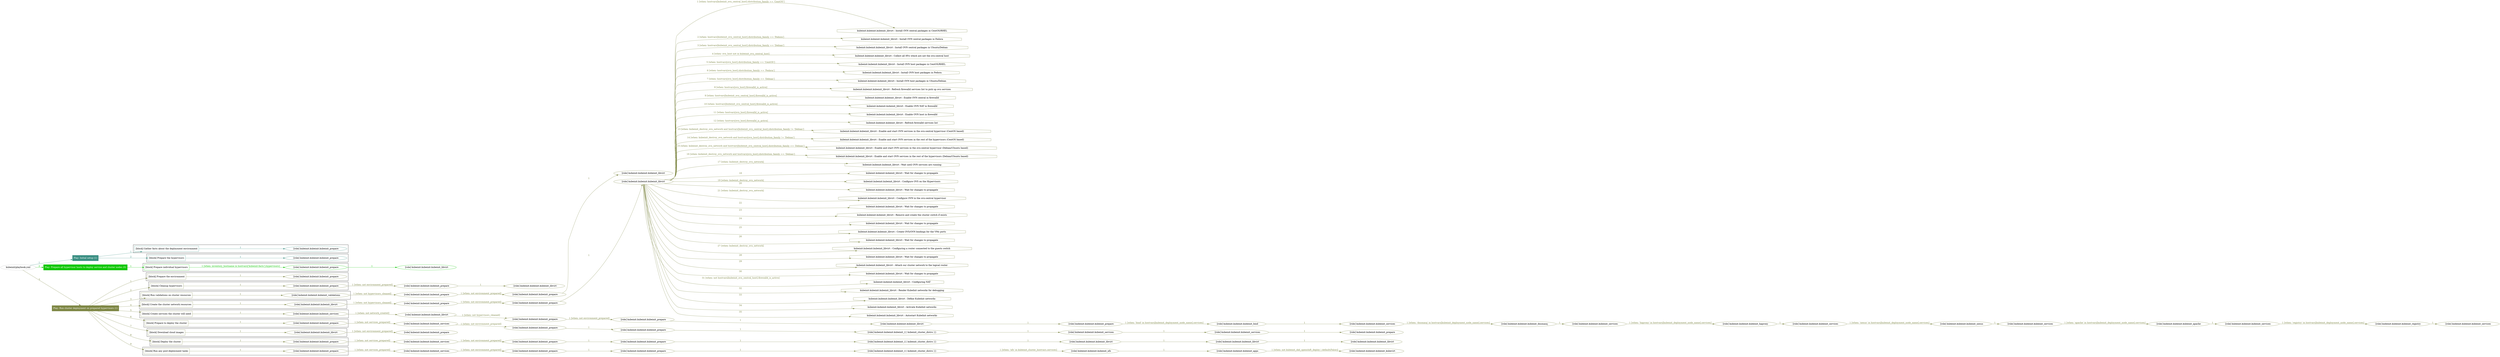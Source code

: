 digraph {
	graph [concentrate=true ordering=in rankdir=LR ratio=fill]
	edge [esep=5 sep=10]
	"kubeinit/playbook.yml" [id=root_node style=dotted]
	play_b4e2cedc [label="Play: Initial setup (1)" color="#3c9084" fontcolor="#ffffff" id=play_b4e2cedc shape=box style=filled tooltip=localhost]
	"kubeinit/playbook.yml" -> play_b4e2cedc [label="1 " color="#3c9084" fontcolor="#3c9084" id=edge_036d67b1 labeltooltip="1 " tooltip="1 "]
	subgraph "kubeinit.kubeinit.kubeinit_prepare" {
		role_74ed6d18 [label="[role] kubeinit.kubeinit.kubeinit_prepare" color="#3c9084" id=role_74ed6d18 tooltip="kubeinit.kubeinit.kubeinit_prepare"]
	}
	subgraph "kubeinit.kubeinit.kubeinit_prepare" {
		role_3f2c48de [label="[role] kubeinit.kubeinit.kubeinit_prepare" color="#3c9084" id=role_3f2c48de tooltip="kubeinit.kubeinit.kubeinit_prepare"]
	}
	subgraph "Play: Initial setup (1)" {
		play_b4e2cedc -> block_fd5198b2 [label=1 color="#3c9084" fontcolor="#3c9084" id=edge_41aea234 labeltooltip=1 tooltip=1]
		subgraph cluster_block_fd5198b2 {
			block_fd5198b2 [label="[block] Gather facts about the deployment environment" color="#3c9084" id=block_fd5198b2 labeltooltip="Gather facts about the deployment environment" shape=box tooltip="Gather facts about the deployment environment"]
			block_fd5198b2 -> role_74ed6d18 [label="1 " color="#3c9084" fontcolor="#3c9084" id=edge_43ccd799 labeltooltip="1 " tooltip="1 "]
		}
		play_b4e2cedc -> block_c9152dbb [label=2 color="#3c9084" fontcolor="#3c9084" id=edge_3328fc2a labeltooltip=2 tooltip=2]
		subgraph cluster_block_c9152dbb {
			block_c9152dbb [label="[block] Prepare the hypervisors" color="#3c9084" id=block_c9152dbb labeltooltip="Prepare the hypervisors" shape=box tooltip="Prepare the hypervisors"]
			block_c9152dbb -> role_3f2c48de [label="1 " color="#3c9084" fontcolor="#3c9084" id=edge_ea6c80eb labeltooltip="1 " tooltip="1 "]
		}
	}
	play_0bb0efda [label="Play: Prepare all hypervisor hosts to deploy service and cluster nodes (0)" color="#10c705" fontcolor="#ffffff" id=play_0bb0efda shape=box style=filled tooltip="Play: Prepare all hypervisor hosts to deploy service and cluster nodes (0)"]
	"kubeinit/playbook.yml" -> play_0bb0efda [label="2 " color="#10c705" fontcolor="#10c705" id=edge_15581ff7 labeltooltip="2 " tooltip="2 "]
	subgraph "kubeinit.kubeinit.kubeinit_libvirt" {
		role_9f628ab9 [label="[role] kubeinit.kubeinit.kubeinit_libvirt" color="#10c705" id=role_9f628ab9 tooltip="kubeinit.kubeinit.kubeinit_libvirt"]
	}
	subgraph "kubeinit.kubeinit.kubeinit_prepare" {
		role_69b29f57 [label="[role] kubeinit.kubeinit.kubeinit_prepare" color="#10c705" id=role_69b29f57 tooltip="kubeinit.kubeinit.kubeinit_prepare"]
		role_69b29f57 -> role_9f628ab9 [label="1 " color="#10c705" fontcolor="#10c705" id=edge_007cfc7b labeltooltip="1 " tooltip="1 "]
	}
	subgraph "Play: Prepare all hypervisor hosts to deploy service and cluster nodes (0)" {
		play_0bb0efda -> block_e77cb6b5 [label=1 color="#10c705" fontcolor="#10c705" id=edge_43a40543 labeltooltip=1 tooltip=1]
		subgraph cluster_block_e77cb6b5 {
			block_e77cb6b5 [label="[block] Prepare individual hypervisors" color="#10c705" id=block_e77cb6b5 labeltooltip="Prepare individual hypervisors" shape=box tooltip="Prepare individual hypervisors"]
			block_e77cb6b5 -> role_69b29f57 [label="1 [when: inventory_hostname in hostvars['kubeinit-facts'].hypervisors]" color="#10c705" fontcolor="#10c705" id=edge_3d041d72 labeltooltip="1 [when: inventory_hostname in hostvars['kubeinit-facts'].hypervisors]" tooltip="1 [when: inventory_hostname in hostvars['kubeinit-facts'].hypervisors]"]
		}
	}
	play_903294e7 [label="Play: Run cluster deployment on prepared hypervisors (1)" color="#7e8745" fontcolor="#ffffff" id=play_903294e7 shape=box style=filled tooltip=localhost]
	"kubeinit/playbook.yml" -> play_903294e7 [label="3 " color="#7e8745" fontcolor="#7e8745" id=edge_eeb10dbb labeltooltip="3 " tooltip="3 "]
	subgraph "kubeinit.kubeinit.kubeinit_prepare" {
		role_ea868ee5 [label="[role] kubeinit.kubeinit.kubeinit_prepare" color="#7e8745" id=role_ea868ee5 tooltip="kubeinit.kubeinit.kubeinit_prepare"]
	}
	subgraph "kubeinit.kubeinit.kubeinit_libvirt" {
		role_095f6707 [label="[role] kubeinit.kubeinit.kubeinit_libvirt" color="#7e8745" id=role_095f6707 tooltip="kubeinit.kubeinit.kubeinit_libvirt"]
	}
	subgraph "kubeinit.kubeinit.kubeinit_prepare" {
		role_efcb4531 [label="[role] kubeinit.kubeinit.kubeinit_prepare" color="#7e8745" id=role_efcb4531 tooltip="kubeinit.kubeinit.kubeinit_prepare"]
		role_efcb4531 -> role_095f6707 [label="1 " color="#7e8745" fontcolor="#7e8745" id=edge_5ece8a1c labeltooltip="1 " tooltip="1 "]
	}
	subgraph "kubeinit.kubeinit.kubeinit_prepare" {
		role_2a02ea07 [label="[role] kubeinit.kubeinit.kubeinit_prepare" color="#7e8745" id=role_2a02ea07 tooltip="kubeinit.kubeinit.kubeinit_prepare"]
		role_2a02ea07 -> role_efcb4531 [label="1 [when: not environment_prepared]" color="#7e8745" fontcolor="#7e8745" id=edge_6d549921 labeltooltip="1 [when: not environment_prepared]" tooltip="1 [when: not environment_prepared]"]
	}
	subgraph "kubeinit.kubeinit.kubeinit_libvirt" {
		role_4e07813b [label="[role] kubeinit.kubeinit.kubeinit_libvirt" color="#7e8745" id=role_4e07813b tooltip="kubeinit.kubeinit.kubeinit_libvirt"]
	}
	subgraph "kubeinit.kubeinit.kubeinit_prepare" {
		role_da968d66 [label="[role] kubeinit.kubeinit.kubeinit_prepare" color="#7e8745" id=role_da968d66 tooltip="kubeinit.kubeinit.kubeinit_prepare"]
		role_da968d66 -> role_4e07813b [label="1 " color="#7e8745" fontcolor="#7e8745" id=edge_22752c9c labeltooltip="1 " tooltip="1 "]
	}
	subgraph "kubeinit.kubeinit.kubeinit_prepare" {
		role_080c203d [label="[role] kubeinit.kubeinit.kubeinit_prepare" color="#7e8745" id=role_080c203d tooltip="kubeinit.kubeinit.kubeinit_prepare"]
		role_080c203d -> role_da968d66 [label="1 [when: not environment_prepared]" color="#7e8745" fontcolor="#7e8745" id=edge_0a072a30 labeltooltip="1 [when: not environment_prepared]" tooltip="1 [when: not environment_prepared]"]
	}
	subgraph "kubeinit.kubeinit.kubeinit_validations" {
		role_dec460fd [label="[role] kubeinit.kubeinit.kubeinit_validations" color="#7e8745" id=role_dec460fd tooltip="kubeinit.kubeinit.kubeinit_validations"]
		role_dec460fd -> role_080c203d [label="1 [when: not hypervisors_cleaned]" color="#7e8745" fontcolor="#7e8745" id=edge_55efb2f6 labeltooltip="1 [when: not hypervisors_cleaned]" tooltip="1 [when: not hypervisors_cleaned]"]
	}
	subgraph "kubeinit.kubeinit.kubeinit_libvirt" {
		role_cec1a556 [label="[role] kubeinit.kubeinit.kubeinit_libvirt" color="#7e8745" id=role_cec1a556 tooltip="kubeinit.kubeinit.kubeinit_libvirt"]
		task_db659333 [label="kubeinit.kubeinit.kubeinit_libvirt : Install OVN central packages in CentOS/RHEL" color="#7e8745" id=task_db659333 shape=octagon tooltip="kubeinit.kubeinit.kubeinit_libvirt : Install OVN central packages in CentOS/RHEL"]
		role_cec1a556 -> task_db659333 [label="1 [when: hostvars[kubeinit_ovn_central_host].distribution_family == 'CentOS']" color="#7e8745" fontcolor="#7e8745" id=edge_aadaa518 labeltooltip="1 [when: hostvars[kubeinit_ovn_central_host].distribution_family == 'CentOS']" tooltip="1 [when: hostvars[kubeinit_ovn_central_host].distribution_family == 'CentOS']"]
		task_bca64100 [label="kubeinit.kubeinit.kubeinit_libvirt : Install OVN central packages in Fedora" color="#7e8745" id=task_bca64100 shape=octagon tooltip="kubeinit.kubeinit.kubeinit_libvirt : Install OVN central packages in Fedora"]
		role_cec1a556 -> task_bca64100 [label="2 [when: hostvars[kubeinit_ovn_central_host].distribution_family == 'Fedora']" color="#7e8745" fontcolor="#7e8745" id=edge_f209a3bf labeltooltip="2 [when: hostvars[kubeinit_ovn_central_host].distribution_family == 'Fedora']" tooltip="2 [when: hostvars[kubeinit_ovn_central_host].distribution_family == 'Fedora']"]
		task_a8534ff3 [label="kubeinit.kubeinit.kubeinit_libvirt : Install OVN central packages in Ubuntu/Debian" color="#7e8745" id=task_a8534ff3 shape=octagon tooltip="kubeinit.kubeinit.kubeinit_libvirt : Install OVN central packages in Ubuntu/Debian"]
		role_cec1a556 -> task_a8534ff3 [label="3 [when: hostvars[kubeinit_ovn_central_host].distribution_family == 'Debian']" color="#7e8745" fontcolor="#7e8745" id=edge_faf3950f labeltooltip="3 [when: hostvars[kubeinit_ovn_central_host].distribution_family == 'Debian']" tooltip="3 [when: hostvars[kubeinit_ovn_central_host].distribution_family == 'Debian']"]
		task_4d94f5af [label="kubeinit.kubeinit.kubeinit_libvirt : Collect all HVs which are not the ovn-central host" color="#7e8745" id=task_4d94f5af shape=octagon tooltip="kubeinit.kubeinit.kubeinit_libvirt : Collect all HVs which are not the ovn-central host"]
		role_cec1a556 -> task_4d94f5af [label="4 [when: ovn_host not in kubeinit_ovn_central_host]" color="#7e8745" fontcolor="#7e8745" id=edge_07037ca4 labeltooltip="4 [when: ovn_host not in kubeinit_ovn_central_host]" tooltip="4 [when: ovn_host not in kubeinit_ovn_central_host]"]
		task_424d9fa8 [label="kubeinit.kubeinit.kubeinit_libvirt : Install OVN host packages in CentOS/RHEL" color="#7e8745" id=task_424d9fa8 shape=octagon tooltip="kubeinit.kubeinit.kubeinit_libvirt : Install OVN host packages in CentOS/RHEL"]
		role_cec1a556 -> task_424d9fa8 [label="5 [when: hostvars[ovn_host].distribution_family == 'CentOS']" color="#7e8745" fontcolor="#7e8745" id=edge_1bbd9e5a labeltooltip="5 [when: hostvars[ovn_host].distribution_family == 'CentOS']" tooltip="5 [when: hostvars[ovn_host].distribution_family == 'CentOS']"]
		task_8db06a7c [label="kubeinit.kubeinit.kubeinit_libvirt : Install OVN host packages in Fedora" color="#7e8745" id=task_8db06a7c shape=octagon tooltip="kubeinit.kubeinit.kubeinit_libvirt : Install OVN host packages in Fedora"]
		role_cec1a556 -> task_8db06a7c [label="6 [when: hostvars[ovn_host].distribution_family == 'Fedora']" color="#7e8745" fontcolor="#7e8745" id=edge_6977b270 labeltooltip="6 [when: hostvars[ovn_host].distribution_family == 'Fedora']" tooltip="6 [when: hostvars[ovn_host].distribution_family == 'Fedora']"]
		task_1dea455d [label="kubeinit.kubeinit.kubeinit_libvirt : Install OVN host packages in Ubuntu/Debian" color="#7e8745" id=task_1dea455d shape=octagon tooltip="kubeinit.kubeinit.kubeinit_libvirt : Install OVN host packages in Ubuntu/Debian"]
		role_cec1a556 -> task_1dea455d [label="7 [when: hostvars[ovn_host].distribution_family == 'Debian']" color="#7e8745" fontcolor="#7e8745" id=edge_eed2879d labeltooltip="7 [when: hostvars[ovn_host].distribution_family == 'Debian']" tooltip="7 [when: hostvars[ovn_host].distribution_family == 'Debian']"]
		task_679de0f8 [label="kubeinit.kubeinit.kubeinit_libvirt : Refresh firewalld services list to pick up ovn services" color="#7e8745" id=task_679de0f8 shape=octagon tooltip="kubeinit.kubeinit.kubeinit_libvirt : Refresh firewalld services list to pick up ovn services"]
		role_cec1a556 -> task_679de0f8 [label="8 [when: hostvars[ovn_host].firewalld_is_active]" color="#7e8745" fontcolor="#7e8745" id=edge_7f611846 labeltooltip="8 [when: hostvars[ovn_host].firewalld_is_active]" tooltip="8 [when: hostvars[ovn_host].firewalld_is_active]"]
		task_68e5fa2a [label="kubeinit.kubeinit.kubeinit_libvirt : Enable OVN central in firewalld" color="#7e8745" id=task_68e5fa2a shape=octagon tooltip="kubeinit.kubeinit.kubeinit_libvirt : Enable OVN central in firewalld"]
		role_cec1a556 -> task_68e5fa2a [label="9 [when: hostvars[kubeinit_ovn_central_host].firewalld_is_active]" color="#7e8745" fontcolor="#7e8745" id=edge_7f548fa1 labeltooltip="9 [when: hostvars[kubeinit_ovn_central_host].firewalld_is_active]" tooltip="9 [when: hostvars[kubeinit_ovn_central_host].firewalld_is_active]"]
		task_0bd2c93e [label="kubeinit.kubeinit.kubeinit_libvirt : Enable OVN NAT in firewalld" color="#7e8745" id=task_0bd2c93e shape=octagon tooltip="kubeinit.kubeinit.kubeinit_libvirt : Enable OVN NAT in firewalld"]
		role_cec1a556 -> task_0bd2c93e [label="10 [when: hostvars[kubeinit_ovn_central_host].firewalld_is_active]" color="#7e8745" fontcolor="#7e8745" id=edge_6f2552fa labeltooltip="10 [when: hostvars[kubeinit_ovn_central_host].firewalld_is_active]" tooltip="10 [when: hostvars[kubeinit_ovn_central_host].firewalld_is_active]"]
		task_e2fa9664 [label="kubeinit.kubeinit.kubeinit_libvirt : Enable OVN host in firewalld" color="#7e8745" id=task_e2fa9664 shape=octagon tooltip="kubeinit.kubeinit.kubeinit_libvirt : Enable OVN host in firewalld"]
		role_cec1a556 -> task_e2fa9664 [label="11 [when: hostvars[ovn_host].firewalld_is_active]" color="#7e8745" fontcolor="#7e8745" id=edge_1579052f labeltooltip="11 [when: hostvars[ovn_host].firewalld_is_active]" tooltip="11 [when: hostvars[ovn_host].firewalld_is_active]"]
		task_e466975a [label="kubeinit.kubeinit.kubeinit_libvirt : Refresh firewalld services list" color="#7e8745" id=task_e466975a shape=octagon tooltip="kubeinit.kubeinit.kubeinit_libvirt : Refresh firewalld services list"]
		role_cec1a556 -> task_e466975a [label="12 [when: hostvars[ovn_host].firewalld_is_active]" color="#7e8745" fontcolor="#7e8745" id=edge_dfe2cf1d labeltooltip="12 [when: hostvars[ovn_host].firewalld_is_active]" tooltip="12 [when: hostvars[ovn_host].firewalld_is_active]"]
		task_78852fb2 [label="kubeinit.kubeinit.kubeinit_libvirt : Enable and start OVN services in the ovn-central hypervisor (CentOS based)" color="#7e8745" id=task_78852fb2 shape=octagon tooltip="kubeinit.kubeinit.kubeinit_libvirt : Enable and start OVN services in the ovn-central hypervisor (CentOS based)"]
		role_cec1a556 -> task_78852fb2 [label="13 [when: kubeinit_destroy_ovn_network and hostvars[kubeinit_ovn_central_host].distribution_family != 'Debian']" color="#7e8745" fontcolor="#7e8745" id=edge_da747779 labeltooltip="13 [when: kubeinit_destroy_ovn_network and hostvars[kubeinit_ovn_central_host].distribution_family != 'Debian']" tooltip="13 [when: kubeinit_destroy_ovn_network and hostvars[kubeinit_ovn_central_host].distribution_family != 'Debian']"]
		task_12f03db0 [label="kubeinit.kubeinit.kubeinit_libvirt : Enable and start OVN services in the rest of the hypervisors (CentOS based)" color="#7e8745" id=task_12f03db0 shape=octagon tooltip="kubeinit.kubeinit.kubeinit_libvirt : Enable and start OVN services in the rest of the hypervisors (CentOS based)"]
		role_cec1a556 -> task_12f03db0 [label="14 [when: kubeinit_destroy_ovn_network and hostvars[ovn_host].distribution_family != 'Debian']" color="#7e8745" fontcolor="#7e8745" id=edge_a911df76 labeltooltip="14 [when: kubeinit_destroy_ovn_network and hostvars[ovn_host].distribution_family != 'Debian']" tooltip="14 [when: kubeinit_destroy_ovn_network and hostvars[ovn_host].distribution_family != 'Debian']"]
		task_91985f53 [label="kubeinit.kubeinit.kubeinit_libvirt : Enable and start OVN services in the ovn-central hypervisor (Debian/Ubuntu based)" color="#7e8745" id=task_91985f53 shape=octagon tooltip="kubeinit.kubeinit.kubeinit_libvirt : Enable and start OVN services in the ovn-central hypervisor (Debian/Ubuntu based)"]
		role_cec1a556 -> task_91985f53 [label="15 [when: kubeinit_destroy_ovn_network and hostvars[kubeinit_ovn_central_host].distribution_family == 'Debian']" color="#7e8745" fontcolor="#7e8745" id=edge_f3aa5b4d labeltooltip="15 [when: kubeinit_destroy_ovn_network and hostvars[kubeinit_ovn_central_host].distribution_family == 'Debian']" tooltip="15 [when: kubeinit_destroy_ovn_network and hostvars[kubeinit_ovn_central_host].distribution_family == 'Debian']"]
		task_908efb36 [label="kubeinit.kubeinit.kubeinit_libvirt : Enable and start OVN services in the rest of the hypervisors (Debian/Ubuntu based)" color="#7e8745" id=task_908efb36 shape=octagon tooltip="kubeinit.kubeinit.kubeinit_libvirt : Enable and start OVN services in the rest of the hypervisors (Debian/Ubuntu based)"]
		role_cec1a556 -> task_908efb36 [label="16 [when: kubeinit_destroy_ovn_network and hostvars[ovn_host].distribution_family == 'Debian']" color="#7e8745" fontcolor="#7e8745" id=edge_633bd426 labeltooltip="16 [when: kubeinit_destroy_ovn_network and hostvars[ovn_host].distribution_family == 'Debian']" tooltip="16 [when: kubeinit_destroy_ovn_network and hostvars[ovn_host].distribution_family == 'Debian']"]
		task_497ffbaf [label="kubeinit.kubeinit.kubeinit_libvirt : Wait until OVN services are running" color="#7e8745" id=task_497ffbaf shape=octagon tooltip="kubeinit.kubeinit.kubeinit_libvirt : Wait until OVN services are running"]
		role_cec1a556 -> task_497ffbaf [label="17 [when: kubeinit_destroy_ovn_network]" color="#7e8745" fontcolor="#7e8745" id=edge_332a385f labeltooltip="17 [when: kubeinit_destroy_ovn_network]" tooltip="17 [when: kubeinit_destroy_ovn_network]"]
		task_92498c4c [label="kubeinit.kubeinit.kubeinit_libvirt : Wait for changes to propagate" color="#7e8745" id=task_92498c4c shape=octagon tooltip="kubeinit.kubeinit.kubeinit_libvirt : Wait for changes to propagate"]
		role_cec1a556 -> task_92498c4c [label="18 " color="#7e8745" fontcolor="#7e8745" id=edge_7f8bef3a labeltooltip="18 " tooltip="18 "]
		task_00ea1a06 [label="kubeinit.kubeinit.kubeinit_libvirt : Configure OVS on the Hypervisors" color="#7e8745" id=task_00ea1a06 shape=octagon tooltip="kubeinit.kubeinit.kubeinit_libvirt : Configure OVS on the Hypervisors"]
		role_cec1a556 -> task_00ea1a06 [label="19 [when: kubeinit_destroy_ovn_network]" color="#7e8745" fontcolor="#7e8745" id=edge_74d472ca labeltooltip="19 [when: kubeinit_destroy_ovn_network]" tooltip="19 [when: kubeinit_destroy_ovn_network]"]
		task_655ca752 [label="kubeinit.kubeinit.kubeinit_libvirt : Wait for changes to propagate" color="#7e8745" id=task_655ca752 shape=octagon tooltip="kubeinit.kubeinit.kubeinit_libvirt : Wait for changes to propagate"]
		role_cec1a556 -> task_655ca752 [label="20 " color="#7e8745" fontcolor="#7e8745" id=edge_50e5c053 labeltooltip="20 " tooltip="20 "]
		task_246ec07c [label="kubeinit.kubeinit.kubeinit_libvirt : Configure OVN in the ovn-central hypervisor" color="#7e8745" id=task_246ec07c shape=octagon tooltip="kubeinit.kubeinit.kubeinit_libvirt : Configure OVN in the ovn-central hypervisor"]
		role_cec1a556 -> task_246ec07c [label="21 [when: kubeinit_destroy_ovn_network]" color="#7e8745" fontcolor="#7e8745" id=edge_32bcc4ab labeltooltip="21 [when: kubeinit_destroy_ovn_network]" tooltip="21 [when: kubeinit_destroy_ovn_network]"]
		task_16fd1569 [label="kubeinit.kubeinit.kubeinit_libvirt : Wait for changes to propagate" color="#7e8745" id=task_16fd1569 shape=octagon tooltip="kubeinit.kubeinit.kubeinit_libvirt : Wait for changes to propagate"]
		role_cec1a556 -> task_16fd1569 [label="22 " color="#7e8745" fontcolor="#7e8745" id=edge_833358b9 labeltooltip="22 " tooltip="22 "]
		task_ece069c6 [label="kubeinit.kubeinit.kubeinit_libvirt : Remove and create the cluster switch if exists" color="#7e8745" id=task_ece069c6 shape=octagon tooltip="kubeinit.kubeinit.kubeinit_libvirt : Remove and create the cluster switch if exists"]
		role_cec1a556 -> task_ece069c6 [label="23 " color="#7e8745" fontcolor="#7e8745" id=edge_42d77866 labeltooltip="23 " tooltip="23 "]
		task_61808b8c [label="kubeinit.kubeinit.kubeinit_libvirt : Wait for changes to propagate" color="#7e8745" id=task_61808b8c shape=octagon tooltip="kubeinit.kubeinit.kubeinit_libvirt : Wait for changes to propagate"]
		role_cec1a556 -> task_61808b8c [label="24 " color="#7e8745" fontcolor="#7e8745" id=edge_044ca1d3 labeltooltip="24 " tooltip="24 "]
		task_37e5675d [label="kubeinit.kubeinit.kubeinit_libvirt : Create OVS/OVN bindings for the VMs ports" color="#7e8745" id=task_37e5675d shape=octagon tooltip="kubeinit.kubeinit.kubeinit_libvirt : Create OVS/OVN bindings for the VMs ports"]
		role_cec1a556 -> task_37e5675d [label="25 " color="#7e8745" fontcolor="#7e8745" id=edge_1669c956 labeltooltip="25 " tooltip="25 "]
		task_9d46e3f6 [label="kubeinit.kubeinit.kubeinit_libvirt : Wait for changes to propagate" color="#7e8745" id=task_9d46e3f6 shape=octagon tooltip="kubeinit.kubeinit.kubeinit_libvirt : Wait for changes to propagate"]
		role_cec1a556 -> task_9d46e3f6 [label="26 " color="#7e8745" fontcolor="#7e8745" id=edge_a813d4e1 labeltooltip="26 " tooltip="26 "]
		task_87bbf6eb [label="kubeinit.kubeinit.kubeinit_libvirt : Configuring a router connected to the guests switch" color="#7e8745" id=task_87bbf6eb shape=octagon tooltip="kubeinit.kubeinit.kubeinit_libvirt : Configuring a router connected to the guests switch"]
		role_cec1a556 -> task_87bbf6eb [label="27 [when: kubeinit_destroy_ovn_network]" color="#7e8745" fontcolor="#7e8745" id=edge_32969610 labeltooltip="27 [when: kubeinit_destroy_ovn_network]" tooltip="27 [when: kubeinit_destroy_ovn_network]"]
		task_9ae074ec [label="kubeinit.kubeinit.kubeinit_libvirt : Wait for changes to propagate" color="#7e8745" id=task_9ae074ec shape=octagon tooltip="kubeinit.kubeinit.kubeinit_libvirt : Wait for changes to propagate"]
		role_cec1a556 -> task_9ae074ec [label="28 " color="#7e8745" fontcolor="#7e8745" id=edge_0197ec1c labeltooltip="28 " tooltip="28 "]
		task_117e3571 [label="kubeinit.kubeinit.kubeinit_libvirt : Attach our cluster network to the logical router" color="#7e8745" id=task_117e3571 shape=octagon tooltip="kubeinit.kubeinit.kubeinit_libvirt : Attach our cluster network to the logical router"]
		role_cec1a556 -> task_117e3571 [label="29 " color="#7e8745" fontcolor="#7e8745" id=edge_0d66b4d0 labeltooltip="29 " tooltip="29 "]
		task_b25a87ef [label="kubeinit.kubeinit.kubeinit_libvirt : Wait for changes to propagate" color="#7e8745" id=task_b25a87ef shape=octagon tooltip="kubeinit.kubeinit.kubeinit_libvirt : Wait for changes to propagate"]
		role_cec1a556 -> task_b25a87ef [label="30 " color="#7e8745" fontcolor="#7e8745" id=edge_4a071e39 labeltooltip="30 " tooltip="30 "]
		task_8cd9510e [label="kubeinit.kubeinit.kubeinit_libvirt : Configuring NAT" color="#7e8745" id=task_8cd9510e shape=octagon tooltip="kubeinit.kubeinit.kubeinit_libvirt : Configuring NAT"]
		role_cec1a556 -> task_8cd9510e [label="31 [when: not hostvars[kubeinit_ovn_central_host].firewalld_is_active]" color="#7e8745" fontcolor="#7e8745" id=edge_dc030dbe labeltooltip="31 [when: not hostvars[kubeinit_ovn_central_host].firewalld_is_active]" tooltip="31 [when: not hostvars[kubeinit_ovn_central_host].firewalld_is_active]"]
		task_da48759b [label="kubeinit.kubeinit.kubeinit_libvirt : Render KubeInit networks for debugging" color="#7e8745" id=task_da48759b shape=octagon tooltip="kubeinit.kubeinit.kubeinit_libvirt : Render KubeInit networks for debugging"]
		role_cec1a556 -> task_da48759b [label="32 " color="#7e8745" fontcolor="#7e8745" id=edge_30bfef3c labeltooltip="32 " tooltip="32 "]
		task_90137609 [label="kubeinit.kubeinit.kubeinit_libvirt : Define KubeInit networks" color="#7e8745" id=task_90137609 shape=octagon tooltip="kubeinit.kubeinit.kubeinit_libvirt : Define KubeInit networks"]
		role_cec1a556 -> task_90137609 [label="33 " color="#7e8745" fontcolor="#7e8745" id=edge_690ff4a7 labeltooltip="33 " tooltip="33 "]
		task_db9bbffe [label="kubeinit.kubeinit.kubeinit_libvirt : Activate KubeInit networks" color="#7e8745" id=task_db9bbffe shape=octagon tooltip="kubeinit.kubeinit.kubeinit_libvirt : Activate KubeInit networks"]
		role_cec1a556 -> task_db9bbffe [label="34 " color="#7e8745" fontcolor="#7e8745" id=edge_459d6699 labeltooltip="34 " tooltip="34 "]
		task_5a8d0802 [label="kubeinit.kubeinit.kubeinit_libvirt : Autostart KubeInit networks" color="#7e8745" id=task_5a8d0802 shape=octagon tooltip="kubeinit.kubeinit.kubeinit_libvirt : Autostart KubeInit networks"]
		role_cec1a556 -> task_5a8d0802 [label="35 " color="#7e8745" fontcolor="#7e8745" id=edge_4690eb23 labeltooltip="35 " tooltip="35 "]
	}
	subgraph "kubeinit.kubeinit.kubeinit_prepare" {
		role_aa6b2f3e [label="[role] kubeinit.kubeinit.kubeinit_prepare" color="#7e8745" id=role_aa6b2f3e tooltip="kubeinit.kubeinit.kubeinit_prepare"]
		role_aa6b2f3e -> role_cec1a556 [label="1 " color="#7e8745" fontcolor="#7e8745" id=edge_6f3aaa63 labeltooltip="1 " tooltip="1 "]
	}
	subgraph "kubeinit.kubeinit.kubeinit_prepare" {
		role_7fb56af7 [label="[role] kubeinit.kubeinit.kubeinit_prepare" color="#7e8745" id=role_7fb56af7 tooltip="kubeinit.kubeinit.kubeinit_prepare"]
		role_7fb56af7 -> role_aa6b2f3e [label="1 [when: not environment_prepared]" color="#7e8745" fontcolor="#7e8745" id=edge_ac43c57a labeltooltip="1 [when: not environment_prepared]" tooltip="1 [when: not environment_prepared]"]
	}
	subgraph "kubeinit.kubeinit.kubeinit_libvirt" {
		role_111be049 [label="[role] kubeinit.kubeinit.kubeinit_libvirt" color="#7e8745" id=role_111be049 tooltip="kubeinit.kubeinit.kubeinit_libvirt"]
		role_111be049 -> role_7fb56af7 [label="1 [when: not hypervisors_cleaned]" color="#7e8745" fontcolor="#7e8745" id=edge_1e65e266 labeltooltip="1 [when: not hypervisors_cleaned]" tooltip="1 [when: not hypervisors_cleaned]"]
	}
	subgraph "kubeinit.kubeinit.kubeinit_services" {
		role_5d4ffd99 [label="[role] kubeinit.kubeinit.kubeinit_services" color="#7e8745" id=role_5d4ffd99 tooltip="kubeinit.kubeinit.kubeinit_services"]
	}
	subgraph "kubeinit.kubeinit.kubeinit_registry" {
		role_98486383 [label="[role] kubeinit.kubeinit.kubeinit_registry" color="#7e8745" id=role_98486383 tooltip="kubeinit.kubeinit.kubeinit_registry"]
		role_98486383 -> role_5d4ffd99 [label="1 " color="#7e8745" fontcolor="#7e8745" id=edge_37dc9b8b labeltooltip="1 " tooltip="1 "]
	}
	subgraph "kubeinit.kubeinit.kubeinit_services" {
		role_004d65cb [label="[role] kubeinit.kubeinit.kubeinit_services" color="#7e8745" id=role_004d65cb tooltip="kubeinit.kubeinit.kubeinit_services"]
		role_004d65cb -> role_98486383 [label="1 [when: 'registry' in hostvars[kubeinit_deployment_node_name].services]" color="#7e8745" fontcolor="#7e8745" id=edge_a6211327 labeltooltip="1 [when: 'registry' in hostvars[kubeinit_deployment_node_name].services]" tooltip="1 [when: 'registry' in hostvars[kubeinit_deployment_node_name].services]"]
	}
	subgraph "kubeinit.kubeinit.kubeinit_apache" {
		role_8f864cce [label="[role] kubeinit.kubeinit.kubeinit_apache" color="#7e8745" id=role_8f864cce tooltip="kubeinit.kubeinit.kubeinit_apache"]
		role_8f864cce -> role_004d65cb [label="1 " color="#7e8745" fontcolor="#7e8745" id=edge_d32d5888 labeltooltip="1 " tooltip="1 "]
	}
	subgraph "kubeinit.kubeinit.kubeinit_services" {
		role_a44ff09b [label="[role] kubeinit.kubeinit.kubeinit_services" color="#7e8745" id=role_a44ff09b tooltip="kubeinit.kubeinit.kubeinit_services"]
		role_a44ff09b -> role_8f864cce [label="1 [when: 'apache' in hostvars[kubeinit_deployment_node_name].services]" color="#7e8745" fontcolor="#7e8745" id=edge_471a55c9 labeltooltip="1 [when: 'apache' in hostvars[kubeinit_deployment_node_name].services]" tooltip="1 [when: 'apache' in hostvars[kubeinit_deployment_node_name].services]"]
	}
	subgraph "kubeinit.kubeinit.kubeinit_nexus" {
		role_d82c02bc [label="[role] kubeinit.kubeinit.kubeinit_nexus" color="#7e8745" id=role_d82c02bc tooltip="kubeinit.kubeinit.kubeinit_nexus"]
		role_d82c02bc -> role_a44ff09b [label="1 " color="#7e8745" fontcolor="#7e8745" id=edge_277ac56a labeltooltip="1 " tooltip="1 "]
	}
	subgraph "kubeinit.kubeinit.kubeinit_services" {
		role_086105aa [label="[role] kubeinit.kubeinit.kubeinit_services" color="#7e8745" id=role_086105aa tooltip="kubeinit.kubeinit.kubeinit_services"]
		role_086105aa -> role_d82c02bc [label="1 [when: 'nexus' in hostvars[kubeinit_deployment_node_name].services]" color="#7e8745" fontcolor="#7e8745" id=edge_2445324b labeltooltip="1 [when: 'nexus' in hostvars[kubeinit_deployment_node_name].services]" tooltip="1 [when: 'nexus' in hostvars[kubeinit_deployment_node_name].services]"]
	}
	subgraph "kubeinit.kubeinit.kubeinit_haproxy" {
		role_9282945e [label="[role] kubeinit.kubeinit.kubeinit_haproxy" color="#7e8745" id=role_9282945e tooltip="kubeinit.kubeinit.kubeinit_haproxy"]
		role_9282945e -> role_086105aa [label="1 " color="#7e8745" fontcolor="#7e8745" id=edge_d8581d4a labeltooltip="1 " tooltip="1 "]
	}
	subgraph "kubeinit.kubeinit.kubeinit_services" {
		role_f1eb5e98 [label="[role] kubeinit.kubeinit.kubeinit_services" color="#7e8745" id=role_f1eb5e98 tooltip="kubeinit.kubeinit.kubeinit_services"]
		role_f1eb5e98 -> role_9282945e [label="1 [when: 'haproxy' in hostvars[kubeinit_deployment_node_name].services]" color="#7e8745" fontcolor="#7e8745" id=edge_4911a0f3 labeltooltip="1 [when: 'haproxy' in hostvars[kubeinit_deployment_node_name].services]" tooltip="1 [when: 'haproxy' in hostvars[kubeinit_deployment_node_name].services]"]
	}
	subgraph "kubeinit.kubeinit.kubeinit_dnsmasq" {
		role_6c5bdce4 [label="[role] kubeinit.kubeinit.kubeinit_dnsmasq" color="#7e8745" id=role_6c5bdce4 tooltip="kubeinit.kubeinit.kubeinit_dnsmasq"]
		role_6c5bdce4 -> role_f1eb5e98 [label="1 " color="#7e8745" fontcolor="#7e8745" id=edge_02039b4b labeltooltip="1 " tooltip="1 "]
	}
	subgraph "kubeinit.kubeinit.kubeinit_services" {
		role_fde6770a [label="[role] kubeinit.kubeinit.kubeinit_services" color="#7e8745" id=role_fde6770a tooltip="kubeinit.kubeinit.kubeinit_services"]
		role_fde6770a -> role_6c5bdce4 [label="1 [when: 'dnsmasq' in hostvars[kubeinit_deployment_node_name].services]" color="#7e8745" fontcolor="#7e8745" id=edge_42d6c7da labeltooltip="1 [when: 'dnsmasq' in hostvars[kubeinit_deployment_node_name].services]" tooltip="1 [when: 'dnsmasq' in hostvars[kubeinit_deployment_node_name].services]"]
	}
	subgraph "kubeinit.kubeinit.kubeinit_bind" {
		role_3f6bfd7f [label="[role] kubeinit.kubeinit.kubeinit_bind" color="#7e8745" id=role_3f6bfd7f tooltip="kubeinit.kubeinit.kubeinit_bind"]
		role_3f6bfd7f -> role_fde6770a [label="1 " color="#7e8745" fontcolor="#7e8745" id=edge_f22641bf labeltooltip="1 " tooltip="1 "]
	}
	subgraph "kubeinit.kubeinit.kubeinit_prepare" {
		role_1b2696c3 [label="[role] kubeinit.kubeinit.kubeinit_prepare" color="#7e8745" id=role_1b2696c3 tooltip="kubeinit.kubeinit.kubeinit_prepare"]
		role_1b2696c3 -> role_3f6bfd7f [label="1 [when: 'bind' in hostvars[kubeinit_deployment_node_name].services]" color="#7e8745" fontcolor="#7e8745" id=edge_07e637cb labeltooltip="1 [when: 'bind' in hostvars[kubeinit_deployment_node_name].services]" tooltip="1 [when: 'bind' in hostvars[kubeinit_deployment_node_name].services]"]
	}
	subgraph "kubeinit.kubeinit.kubeinit_libvirt" {
		role_60fe1653 [label="[role] kubeinit.kubeinit.kubeinit_libvirt" color="#7e8745" id=role_60fe1653 tooltip="kubeinit.kubeinit.kubeinit_libvirt"]
		role_60fe1653 -> role_1b2696c3 [label="1 " color="#7e8745" fontcolor="#7e8745" id=edge_97325566 labeltooltip="1 " tooltip="1 "]
	}
	subgraph "kubeinit.kubeinit.kubeinit_prepare" {
		role_60c23187 [label="[role] kubeinit.kubeinit.kubeinit_prepare" color="#7e8745" id=role_60c23187 tooltip="kubeinit.kubeinit.kubeinit_prepare"]
		role_60c23187 -> role_60fe1653 [label="1 " color="#7e8745" fontcolor="#7e8745" id=edge_53b4e55f labeltooltip="1 " tooltip="1 "]
	}
	subgraph "kubeinit.kubeinit.kubeinit_prepare" {
		role_4a8b3df4 [label="[role] kubeinit.kubeinit.kubeinit_prepare" color="#7e8745" id=role_4a8b3df4 tooltip="kubeinit.kubeinit.kubeinit_prepare"]
		role_4a8b3df4 -> role_60c23187 [label="1 [when: not environment_prepared]" color="#7e8745" fontcolor="#7e8745" id=edge_d00205cf labeltooltip="1 [when: not environment_prepared]" tooltip="1 [when: not environment_prepared]"]
	}
	subgraph "kubeinit.kubeinit.kubeinit_libvirt" {
		role_61dd0804 [label="[role] kubeinit.kubeinit.kubeinit_libvirt" color="#7e8745" id=role_61dd0804 tooltip="kubeinit.kubeinit.kubeinit_libvirt"]
		role_61dd0804 -> role_4a8b3df4 [label="1 [when: not hypervisors_cleaned]" color="#7e8745" fontcolor="#7e8745" id=edge_6022a9c6 labeltooltip="1 [when: not hypervisors_cleaned]" tooltip="1 [when: not hypervisors_cleaned]"]
	}
	subgraph "kubeinit.kubeinit.kubeinit_services" {
		role_5902c8c8 [label="[role] kubeinit.kubeinit.kubeinit_services" color="#7e8745" id=role_5902c8c8 tooltip="kubeinit.kubeinit.kubeinit_services"]
		role_5902c8c8 -> role_61dd0804 [label="1 [when: not network_created]" color="#7e8745" fontcolor="#7e8745" id=edge_7616b090 labeltooltip="1 [when: not network_created]" tooltip="1 [when: not network_created]"]
	}
	subgraph "kubeinit.kubeinit.kubeinit_prepare" {
		role_e6d08928 [label="[role] kubeinit.kubeinit.kubeinit_prepare" color="#7e8745" id=role_e6d08928 tooltip="kubeinit.kubeinit.kubeinit_prepare"]
	}
	subgraph "kubeinit.kubeinit.kubeinit_services" {
		role_4e229df5 [label="[role] kubeinit.kubeinit.kubeinit_services" color="#7e8745" id=role_4e229df5 tooltip="kubeinit.kubeinit.kubeinit_services"]
		role_4e229df5 -> role_e6d08928 [label="1 " color="#7e8745" fontcolor="#7e8745" id=edge_58da67e7 labeltooltip="1 " tooltip="1 "]
	}
	subgraph "kubeinit.kubeinit.kubeinit_services" {
		role_046a1e67 [label="[role] kubeinit.kubeinit.kubeinit_services" color="#7e8745" id=role_046a1e67 tooltip="kubeinit.kubeinit.kubeinit_services"]
		role_046a1e67 -> role_4e229df5 [label="1 " color="#7e8745" fontcolor="#7e8745" id=edge_ae412073 labeltooltip="1 " tooltip="1 "]
	}
	subgraph "kubeinit.kubeinit.kubeinit_{{ kubeinit_cluster_distro }}" {
		role_1b665913 [label="[role] kubeinit.kubeinit.kubeinit_{{ kubeinit_cluster_distro }}" color="#7e8745" id=role_1b665913 tooltip="kubeinit.kubeinit.kubeinit_{{ kubeinit_cluster_distro }}"]
		role_1b665913 -> role_046a1e67 [label="1 " color="#7e8745" fontcolor="#7e8745" id=edge_270164b0 labeltooltip="1 " tooltip="1 "]
	}
	subgraph "kubeinit.kubeinit.kubeinit_prepare" {
		role_284f3cf4 [label="[role] kubeinit.kubeinit.kubeinit_prepare" color="#7e8745" id=role_284f3cf4 tooltip="kubeinit.kubeinit.kubeinit_prepare"]
		role_284f3cf4 -> role_1b665913 [label="1 " color="#7e8745" fontcolor="#7e8745" id=edge_2aaa2904 labeltooltip="1 " tooltip="1 "]
	}
	subgraph "kubeinit.kubeinit.kubeinit_prepare" {
		role_2e3f5da4 [label="[role] kubeinit.kubeinit.kubeinit_prepare" color="#7e8745" id=role_2e3f5da4 tooltip="kubeinit.kubeinit.kubeinit_prepare"]
		role_2e3f5da4 -> role_284f3cf4 [label="1 " color="#7e8745" fontcolor="#7e8745" id=edge_d1122684 labeltooltip="1 " tooltip="1 "]
	}
	subgraph "kubeinit.kubeinit.kubeinit_services" {
		role_5819f210 [label="[role] kubeinit.kubeinit.kubeinit_services" color="#7e8745" id=role_5819f210 tooltip="kubeinit.kubeinit.kubeinit_services"]
		role_5819f210 -> role_2e3f5da4 [label="1 [when: not environment_prepared]" color="#7e8745" fontcolor="#7e8745" id=edge_e672ce87 labeltooltip="1 [when: not environment_prepared]" tooltip="1 [when: not environment_prepared]"]
	}
	subgraph "kubeinit.kubeinit.kubeinit_prepare" {
		role_f3a129ff [label="[role] kubeinit.kubeinit.kubeinit_prepare" color="#7e8745" id=role_f3a129ff tooltip="kubeinit.kubeinit.kubeinit_prepare"]
		role_f3a129ff -> role_5819f210 [label="1 [when: not services_prepared]" color="#7e8745" fontcolor="#7e8745" id=edge_646ecc8d labeltooltip="1 [when: not services_prepared]" tooltip="1 [when: not services_prepared]"]
	}
	subgraph "kubeinit.kubeinit.kubeinit_prepare" {
		role_00b2fe9d [label="[role] kubeinit.kubeinit.kubeinit_prepare" color="#7e8745" id=role_00b2fe9d tooltip="kubeinit.kubeinit.kubeinit_prepare"]
	}
	subgraph "kubeinit.kubeinit.kubeinit_libvirt" {
		role_eef77483 [label="[role] kubeinit.kubeinit.kubeinit_libvirt" color="#7e8745" id=role_eef77483 tooltip="kubeinit.kubeinit.kubeinit_libvirt"]
		role_eef77483 -> role_00b2fe9d [label="1 [when: not environment_prepared]" color="#7e8745" fontcolor="#7e8745" id=edge_2e9b3d61 labeltooltip="1 [when: not environment_prepared]" tooltip="1 [when: not environment_prepared]"]
	}
	subgraph "kubeinit.kubeinit.kubeinit_libvirt" {
		role_5f174850 [label="[role] kubeinit.kubeinit.kubeinit_libvirt" color="#7e8745" id=role_5f174850 tooltip="kubeinit.kubeinit.kubeinit_libvirt"]
	}
	subgraph "kubeinit.kubeinit.kubeinit_libvirt" {
		role_51f8cc1c [label="[role] kubeinit.kubeinit.kubeinit_libvirt" color="#7e8745" id=role_51f8cc1c tooltip="kubeinit.kubeinit.kubeinit_libvirt"]
		role_51f8cc1c -> role_5f174850 [label="1 " color="#7e8745" fontcolor="#7e8745" id=edge_36c3aa0b labeltooltip="1 " tooltip="1 "]
	}
	subgraph "kubeinit.kubeinit.kubeinit_libvirt" {
		role_56ec38be [label="[role] kubeinit.kubeinit.kubeinit_libvirt" color="#7e8745" id=role_56ec38be tooltip="kubeinit.kubeinit.kubeinit_libvirt"]
		role_56ec38be -> role_51f8cc1c [label="1 " color="#7e8745" fontcolor="#7e8745" id=edge_be3752cb labeltooltip="1 " tooltip="1 "]
	}
	subgraph "kubeinit.kubeinit.kubeinit_{{ kubeinit_cluster_distro }}" {
		role_449c35db [label="[role] kubeinit.kubeinit.kubeinit_{{ kubeinit_cluster_distro }}" color="#7e8745" id=role_449c35db tooltip="kubeinit.kubeinit.kubeinit_{{ kubeinit_cluster_distro }}"]
		role_449c35db -> role_56ec38be [label="1 " color="#7e8745" fontcolor="#7e8745" id=edge_66a3759c labeltooltip="1 " tooltip="1 "]
	}
	subgraph "kubeinit.kubeinit.kubeinit_prepare" {
		role_2e0e6ce4 [label="[role] kubeinit.kubeinit.kubeinit_prepare" color="#7e8745" id=role_2e0e6ce4 tooltip="kubeinit.kubeinit.kubeinit_prepare"]
		role_2e0e6ce4 -> role_449c35db [label="1 " color="#7e8745" fontcolor="#7e8745" id=edge_66526244 labeltooltip="1 " tooltip="1 "]
	}
	subgraph "kubeinit.kubeinit.kubeinit_prepare" {
		role_e799b8bd [label="[role] kubeinit.kubeinit.kubeinit_prepare" color="#7e8745" id=role_e799b8bd tooltip="kubeinit.kubeinit.kubeinit_prepare"]
		role_e799b8bd -> role_2e0e6ce4 [label="1 " color="#7e8745" fontcolor="#7e8745" id=edge_dca9e143 labeltooltip="1 " tooltip="1 "]
	}
	subgraph "kubeinit.kubeinit.kubeinit_services" {
		role_98dca2ca [label="[role] kubeinit.kubeinit.kubeinit_services" color="#7e8745" id=role_98dca2ca tooltip="kubeinit.kubeinit.kubeinit_services"]
		role_98dca2ca -> role_e799b8bd [label="1 [when: not environment_prepared]" color="#7e8745" fontcolor="#7e8745" id=edge_1cafc6f2 labeltooltip="1 [when: not environment_prepared]" tooltip="1 [when: not environment_prepared]"]
	}
	subgraph "kubeinit.kubeinit.kubeinit_prepare" {
		role_9ad46672 [label="[role] kubeinit.kubeinit.kubeinit_prepare" color="#7e8745" id=role_9ad46672 tooltip="kubeinit.kubeinit.kubeinit_prepare"]
		role_9ad46672 -> role_98dca2ca [label="1 [when: not services_prepared]" color="#7e8745" fontcolor="#7e8745" id=edge_d76d44f5 labeltooltip="1 [when: not services_prepared]" tooltip="1 [when: not services_prepared]"]
	}
	subgraph "kubeinit.kubeinit.kubeinit_kubevirt" {
		role_a4368ecf [label="[role] kubeinit.kubeinit.kubeinit_kubevirt" color="#7e8745" id=role_a4368ecf tooltip="kubeinit.kubeinit.kubeinit_kubevirt"]
	}
	subgraph "kubeinit.kubeinit.kubeinit_apps" {
		role_0ea63deb [label="[role] kubeinit.kubeinit.kubeinit_apps" color="#7e8745" id=role_0ea63deb tooltip="kubeinit.kubeinit.kubeinit_apps"]
		role_0ea63deb -> role_a4368ecf [label="1 [when: not kubeinit_okd_openshift_deploy | default(False)]" color="#7e8745" fontcolor="#7e8745" id=edge_2abecc9c labeltooltip="1 [when: not kubeinit_okd_openshift_deploy | default(False)]" tooltip="1 [when: not kubeinit_okd_openshift_deploy | default(False)]"]
	}
	subgraph "kubeinit.kubeinit.kubeinit_nfs" {
		role_a7311ff7 [label="[role] kubeinit.kubeinit.kubeinit_nfs" color="#7e8745" id=role_a7311ff7 tooltip="kubeinit.kubeinit.kubeinit_nfs"]
		role_a7311ff7 -> role_0ea63deb [label="1 " color="#7e8745" fontcolor="#7e8745" id=edge_87e1421f labeltooltip="1 " tooltip="1 "]
	}
	subgraph "kubeinit.kubeinit.kubeinit_{{ kubeinit_cluster_distro }}" {
		role_f915d3b0 [label="[role] kubeinit.kubeinit.kubeinit_{{ kubeinit_cluster_distro }}" color="#7e8745" id=role_f915d3b0 tooltip="kubeinit.kubeinit.kubeinit_{{ kubeinit_cluster_distro }}"]
		role_f915d3b0 -> role_a7311ff7 [label="1 [when: 'nfs' in kubeinit_cluster_hostvars.services]" color="#7e8745" fontcolor="#7e8745" id=edge_13bb14b2 labeltooltip="1 [when: 'nfs' in kubeinit_cluster_hostvars.services]" tooltip="1 [when: 'nfs' in kubeinit_cluster_hostvars.services]"]
	}
	subgraph "kubeinit.kubeinit.kubeinit_prepare" {
		role_f7a13972 [label="[role] kubeinit.kubeinit.kubeinit_prepare" color="#7e8745" id=role_f7a13972 tooltip="kubeinit.kubeinit.kubeinit_prepare"]
		role_f7a13972 -> role_f915d3b0 [label="1 " color="#7e8745" fontcolor="#7e8745" id=edge_e2484c3d labeltooltip="1 " tooltip="1 "]
	}
	subgraph "kubeinit.kubeinit.kubeinit_prepare" {
		role_75226085 [label="[role] kubeinit.kubeinit.kubeinit_prepare" color="#7e8745" id=role_75226085 tooltip="kubeinit.kubeinit.kubeinit_prepare"]
		role_75226085 -> role_f7a13972 [label="1 " color="#7e8745" fontcolor="#7e8745" id=edge_3fdafc29 labeltooltip="1 " tooltip="1 "]
	}
	subgraph "kubeinit.kubeinit.kubeinit_services" {
		role_86f5b94f [label="[role] kubeinit.kubeinit.kubeinit_services" color="#7e8745" id=role_86f5b94f tooltip="kubeinit.kubeinit.kubeinit_services"]
		role_86f5b94f -> role_75226085 [label="1 [when: not environment_prepared]" color="#7e8745" fontcolor="#7e8745" id=edge_28aea1d8 labeltooltip="1 [when: not environment_prepared]" tooltip="1 [when: not environment_prepared]"]
	}
	subgraph "kubeinit.kubeinit.kubeinit_prepare" {
		role_27a868a7 [label="[role] kubeinit.kubeinit.kubeinit_prepare" color="#7e8745" id=role_27a868a7 tooltip="kubeinit.kubeinit.kubeinit_prepare"]
		role_27a868a7 -> role_86f5b94f [label="1 [when: not services_prepared]" color="#7e8745" fontcolor="#7e8745" id=edge_67f51c53 labeltooltip="1 [when: not services_prepared]" tooltip="1 [when: not services_prepared]"]
	}
	subgraph "Play: Run cluster deployment on prepared hypervisors (1)" {
		play_903294e7 -> block_e914a11a [label=1 color="#7e8745" fontcolor="#7e8745" id=edge_894c3725 labeltooltip=1 tooltip=1]
		subgraph cluster_block_e914a11a {
			block_e914a11a [label="[block] Prepare the environment" color="#7e8745" id=block_e914a11a labeltooltip="Prepare the environment" shape=box tooltip="Prepare the environment"]
			block_e914a11a -> role_ea868ee5 [label="1 " color="#7e8745" fontcolor="#7e8745" id=edge_3dbe835b labeltooltip="1 " tooltip="1 "]
		}
		play_903294e7 -> block_dda6c022 [label=2 color="#7e8745" fontcolor="#7e8745" id=edge_522d5525 labeltooltip=2 tooltip=2]
		subgraph cluster_block_dda6c022 {
			block_dda6c022 [label="[block] Cleanup hypervisors" color="#7e8745" id=block_dda6c022 labeltooltip="Cleanup hypervisors" shape=box tooltip="Cleanup hypervisors"]
			block_dda6c022 -> role_2a02ea07 [label="1 " color="#7e8745" fontcolor="#7e8745" id=edge_f414cf2b labeltooltip="1 " tooltip="1 "]
		}
		play_903294e7 -> block_72b6fbd1 [label=3 color="#7e8745" fontcolor="#7e8745" id=edge_42051b69 labeltooltip=3 tooltip=3]
		subgraph cluster_block_72b6fbd1 {
			block_72b6fbd1 [label="[block] Run validations on cluster resources" color="#7e8745" id=block_72b6fbd1 labeltooltip="Run validations on cluster resources" shape=box tooltip="Run validations on cluster resources"]
			block_72b6fbd1 -> role_dec460fd [label="1 " color="#7e8745" fontcolor="#7e8745" id=edge_442df5a6 labeltooltip="1 " tooltip="1 "]
		}
		play_903294e7 -> block_3b4cd89c [label=4 color="#7e8745" fontcolor="#7e8745" id=edge_ee0b2dfd labeltooltip=4 tooltip=4]
		subgraph cluster_block_3b4cd89c {
			block_3b4cd89c [label="[block] Create the cluster network resources" color="#7e8745" id=block_3b4cd89c labeltooltip="Create the cluster network resources" shape=box tooltip="Create the cluster network resources"]
			block_3b4cd89c -> role_111be049 [label="1 " color="#7e8745" fontcolor="#7e8745" id=edge_59428736 labeltooltip="1 " tooltip="1 "]
		}
		play_903294e7 -> block_75b82b56 [label=5 color="#7e8745" fontcolor="#7e8745" id=edge_ca37860b labeltooltip=5 tooltip=5]
		subgraph cluster_block_75b82b56 {
			block_75b82b56 [label="[block] Create services the cluster will need" color="#7e8745" id=block_75b82b56 labeltooltip="Create services the cluster will need" shape=box tooltip="Create services the cluster will need"]
			block_75b82b56 -> role_5902c8c8 [label="1 " color="#7e8745" fontcolor="#7e8745" id=edge_adc41d76 labeltooltip="1 " tooltip="1 "]
		}
		play_903294e7 -> block_81f47575 [label=6 color="#7e8745" fontcolor="#7e8745" id=edge_b090c635 labeltooltip=6 tooltip=6]
		subgraph cluster_block_81f47575 {
			block_81f47575 [label="[block] Prepare to deploy the cluster" color="#7e8745" id=block_81f47575 labeltooltip="Prepare to deploy the cluster" shape=box tooltip="Prepare to deploy the cluster"]
			block_81f47575 -> role_f3a129ff [label="1 " color="#7e8745" fontcolor="#7e8745" id=edge_2d78c2fc labeltooltip="1 " tooltip="1 "]
		}
		play_903294e7 -> block_154a038e [label=7 color="#7e8745" fontcolor="#7e8745" id=edge_a6f22432 labeltooltip=7 tooltip=7]
		subgraph cluster_block_154a038e {
			block_154a038e [label="[block] Download cloud images" color="#7e8745" id=block_154a038e labeltooltip="Download cloud images" shape=box tooltip="Download cloud images"]
			block_154a038e -> role_eef77483 [label="1 " color="#7e8745" fontcolor="#7e8745" id=edge_f24e6ecd labeltooltip="1 " tooltip="1 "]
		}
		play_903294e7 -> block_4ed0ddcc [label=8 color="#7e8745" fontcolor="#7e8745" id=edge_9a133d8b labeltooltip=8 tooltip=8]
		subgraph cluster_block_4ed0ddcc {
			block_4ed0ddcc [label="[block] Deploy the cluster" color="#7e8745" id=block_4ed0ddcc labeltooltip="Deploy the cluster" shape=box tooltip="Deploy the cluster"]
			block_4ed0ddcc -> role_9ad46672 [label="1 " color="#7e8745" fontcolor="#7e8745" id=edge_2ecbc0b5 labeltooltip="1 " tooltip="1 "]
		}
		play_903294e7 -> block_9c32d83d [label=9 color="#7e8745" fontcolor="#7e8745" id=edge_2a27fd3b labeltooltip=9 tooltip=9]
		subgraph cluster_block_9c32d83d {
			block_9c32d83d [label="[block] Run any post-deployment tasks" color="#7e8745" id=block_9c32d83d labeltooltip="Run any post-deployment tasks" shape=box tooltip="Run any post-deployment tasks"]
			block_9c32d83d -> role_27a868a7 [label="1 " color="#7e8745" fontcolor="#7e8745" id=edge_908488bd labeltooltip="1 " tooltip="1 "]
		}
	}
}
